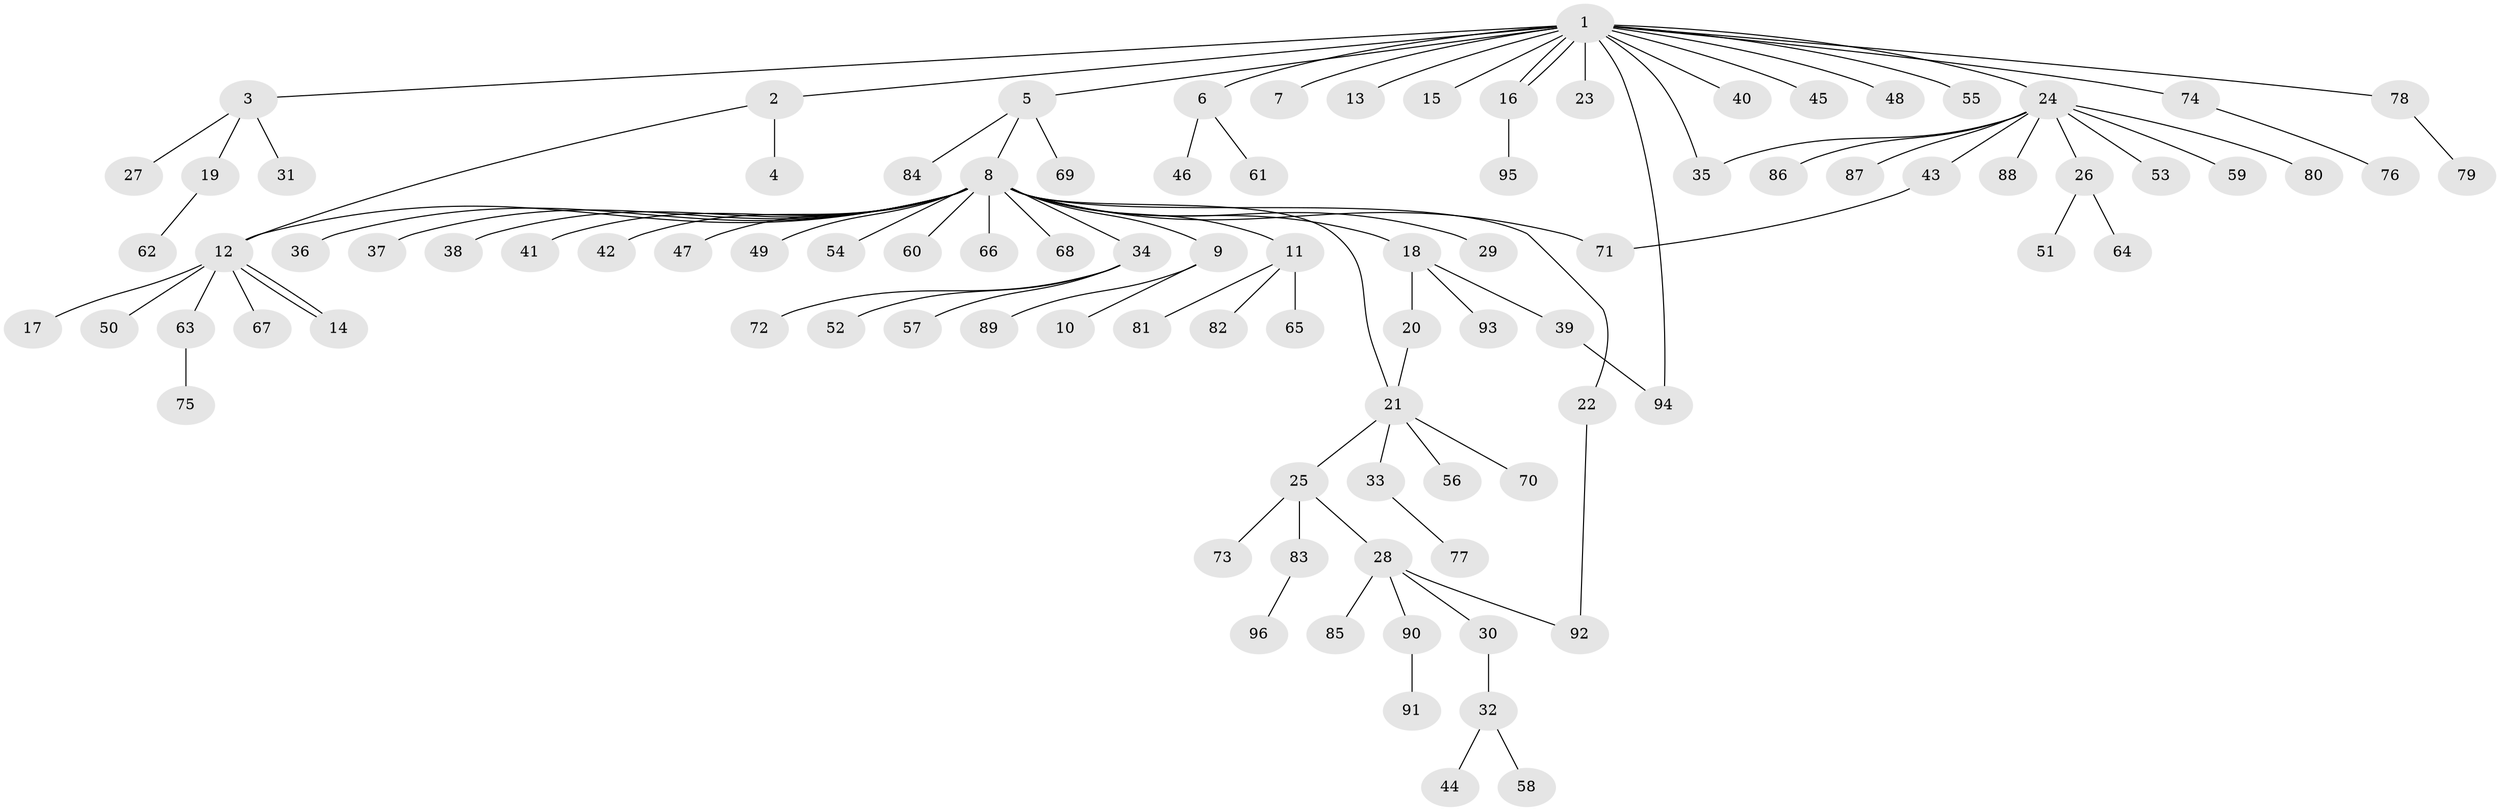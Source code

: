 // coarse degree distribution, {19: 0.013513513513513514, 3: 0.0945945945945946, 1: 0.6756756756756757, 2: 0.13513513513513514, 20: 0.013513513513513514, 8: 0.013513513513513514, 4: 0.013513513513513514, 6: 0.013513513513513514, 9: 0.013513513513513514, 5: 0.013513513513513514}
// Generated by graph-tools (version 1.1) at 2025/51/02/27/25 19:51:57]
// undirected, 96 vertices, 103 edges
graph export_dot {
graph [start="1"]
  node [color=gray90,style=filled];
  1;
  2;
  3;
  4;
  5;
  6;
  7;
  8;
  9;
  10;
  11;
  12;
  13;
  14;
  15;
  16;
  17;
  18;
  19;
  20;
  21;
  22;
  23;
  24;
  25;
  26;
  27;
  28;
  29;
  30;
  31;
  32;
  33;
  34;
  35;
  36;
  37;
  38;
  39;
  40;
  41;
  42;
  43;
  44;
  45;
  46;
  47;
  48;
  49;
  50;
  51;
  52;
  53;
  54;
  55;
  56;
  57;
  58;
  59;
  60;
  61;
  62;
  63;
  64;
  65;
  66;
  67;
  68;
  69;
  70;
  71;
  72;
  73;
  74;
  75;
  76;
  77;
  78;
  79;
  80;
  81;
  82;
  83;
  84;
  85;
  86;
  87;
  88;
  89;
  90;
  91;
  92;
  93;
  94;
  95;
  96;
  1 -- 2;
  1 -- 3;
  1 -- 5;
  1 -- 6;
  1 -- 7;
  1 -- 13;
  1 -- 15;
  1 -- 16;
  1 -- 16;
  1 -- 23;
  1 -- 24;
  1 -- 35;
  1 -- 40;
  1 -- 45;
  1 -- 48;
  1 -- 55;
  1 -- 74;
  1 -- 78;
  1 -- 94;
  2 -- 4;
  2 -- 12;
  3 -- 19;
  3 -- 27;
  3 -- 31;
  5 -- 8;
  5 -- 69;
  5 -- 84;
  6 -- 46;
  6 -- 61;
  8 -- 9;
  8 -- 11;
  8 -- 12;
  8 -- 18;
  8 -- 21;
  8 -- 22;
  8 -- 29;
  8 -- 34;
  8 -- 36;
  8 -- 37;
  8 -- 38;
  8 -- 41;
  8 -- 42;
  8 -- 47;
  8 -- 49;
  8 -- 54;
  8 -- 60;
  8 -- 66;
  8 -- 68;
  8 -- 71;
  9 -- 10;
  9 -- 89;
  11 -- 65;
  11 -- 81;
  11 -- 82;
  12 -- 14;
  12 -- 14;
  12 -- 17;
  12 -- 50;
  12 -- 63;
  12 -- 67;
  16 -- 95;
  18 -- 20;
  18 -- 39;
  18 -- 93;
  19 -- 62;
  20 -- 21;
  21 -- 25;
  21 -- 33;
  21 -- 56;
  21 -- 70;
  22 -- 92;
  24 -- 26;
  24 -- 35;
  24 -- 43;
  24 -- 53;
  24 -- 59;
  24 -- 80;
  24 -- 86;
  24 -- 87;
  24 -- 88;
  25 -- 28;
  25 -- 73;
  25 -- 83;
  26 -- 51;
  26 -- 64;
  28 -- 30;
  28 -- 85;
  28 -- 90;
  28 -- 92;
  30 -- 32;
  32 -- 44;
  32 -- 58;
  33 -- 77;
  34 -- 52;
  34 -- 57;
  34 -- 72;
  39 -- 94;
  43 -- 71;
  63 -- 75;
  74 -- 76;
  78 -- 79;
  83 -- 96;
  90 -- 91;
}
